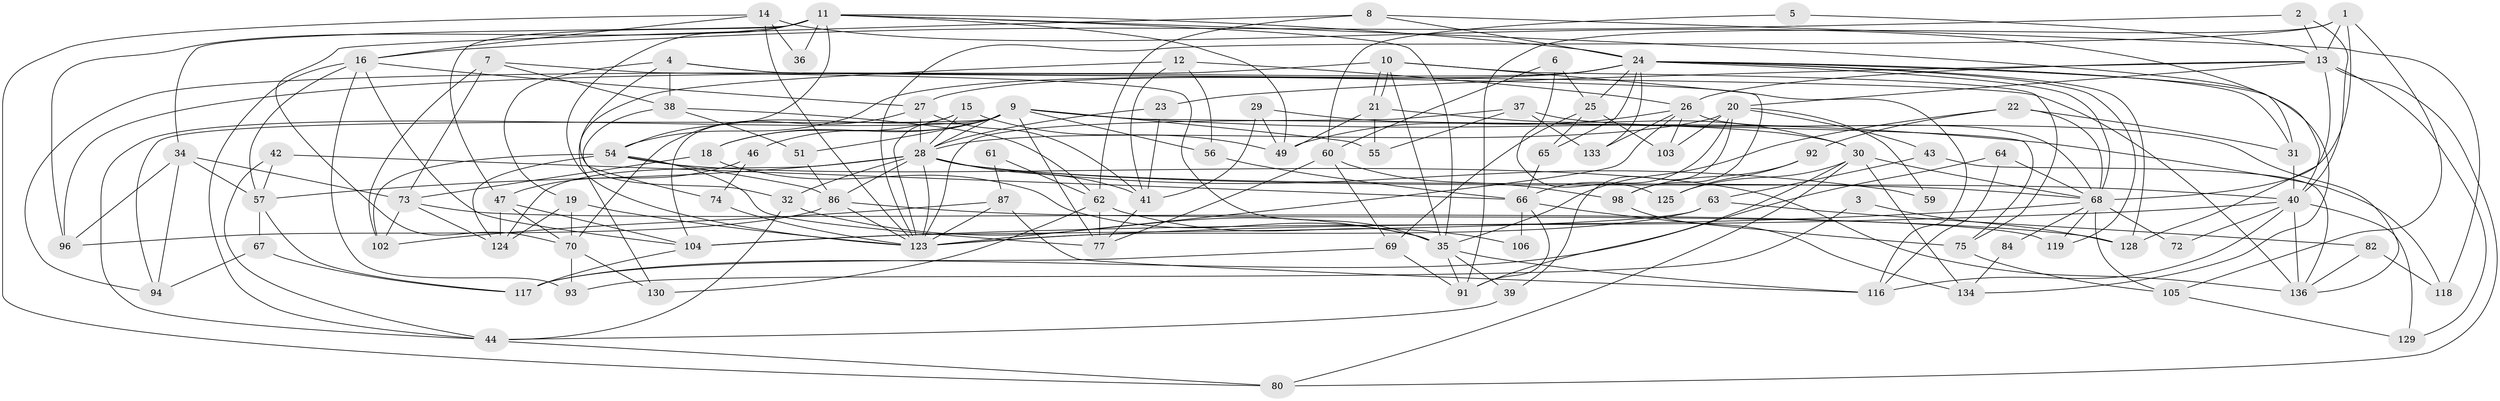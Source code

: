 // original degree distribution, {5: 0.15217391304347827, 3: 0.2898550724637681, 2: 0.12318840579710146, 4: 0.26811594202898553, 6: 0.12318840579710146, 7: 0.036231884057971016, 8: 0.007246376811594203}
// Generated by graph-tools (version 1.1) at 2025/18/03/04/25 18:18:53]
// undirected, 96 vertices, 231 edges
graph export_dot {
graph [start="1"]
  node [color=gray90,style=filled];
  1;
  2 [super="+112"];
  3;
  4;
  5;
  6;
  7;
  8;
  9 [super="+89"];
  10;
  11 [super="+76"];
  12;
  13 [super="+17"];
  14;
  15 [super="+99"];
  16 [super="+137"];
  18;
  19;
  20 [super="+85+48"];
  21;
  22;
  23 [super="+33"];
  24 [super="+71+114"];
  25;
  26 [super="+109"];
  27;
  28 [super="+101+81"];
  29;
  30;
  31;
  32 [super="+58"];
  34 [super="+53"];
  35 [super="+115+45"];
  36;
  37;
  38;
  39;
  40 [super="+52"];
  41;
  42;
  43;
  44 [super="+50"];
  46;
  47 [super="+79"];
  49 [super="+121"];
  51;
  54 [super="+95"];
  55;
  56;
  57 [super="+122"];
  59;
  60;
  61;
  62;
  63 [super="+127"];
  64;
  65 [super="+110"];
  66;
  67;
  68 [super="+100+113"];
  69;
  70;
  72;
  73 [super="+97"];
  74;
  75;
  77 [super="+78"];
  80;
  82;
  84;
  86;
  87;
  91;
  92;
  93 [super="+120"];
  94;
  96;
  98;
  102 [super="+107"];
  103;
  104;
  105;
  106;
  116 [super="+132"];
  117;
  118;
  119;
  123 [super="+126+131"];
  124;
  125;
  128;
  129;
  130;
  133;
  134;
  136;
  1 -- 91;
  1 -- 105;
  1 -- 123;
  1 -- 68;
  1 -- 13;
  2 -- 13;
  2 -- 40;
  2 -- 16;
  3 -- 128;
  3 -- 93;
  4 -- 19;
  4 -- 38;
  4 -- 98;
  4 -- 136;
  4 -- 32;
  5 -- 60;
  5 -- 13;
  6 -- 60;
  6 -- 25;
  6 -- 125;
  7 -- 38;
  7 -- 73;
  7 -- 35;
  7 -- 102;
  8 -- 24;
  8 -- 70;
  8 -- 62;
  8 -- 118;
  9 -- 18;
  9 -- 28;
  9 -- 55;
  9 -- 56;
  9 -- 94;
  9 -- 51;
  9 -- 118;
  9 -- 123;
  9 -- 75;
  9 -- 77;
  9 -- 46;
  9 -- 44;
  10 -- 21;
  10 -- 21;
  10 -- 75;
  10 -- 94;
  10 -- 116;
  10 -- 35;
  11 -- 34;
  11 -- 49;
  11 -- 96;
  11 -- 35;
  11 -- 36;
  11 -- 24;
  11 -- 123;
  11 -- 31;
  11 -- 47;
  11 -- 54;
  12 -- 26;
  12 -- 41;
  12 -- 56;
  12 -- 130;
  13 -- 128;
  13 -- 80;
  13 -- 20;
  13 -- 26;
  13 -- 129;
  13 -- 23;
  14 -- 134;
  14 -- 36;
  14 -- 80;
  14 -- 123;
  14 -- 16;
  15 -- 104;
  15 -- 18;
  15 -- 28;
  15 -- 49;
  16 -- 93 [weight=2];
  16 -- 104;
  16 -- 27;
  16 -- 44;
  16 -- 57;
  18 -- 73;
  18 -- 35;
  19 -- 70;
  19 -- 124;
  19 -- 123;
  20 -- 66;
  20 -- 43;
  20 -- 103;
  20 -- 39;
  20 -- 59;
  20 -- 28;
  21 -- 55;
  21 -- 30;
  21 -- 49;
  22 -- 92;
  22 -- 31;
  22 -- 68;
  22 -- 35;
  23 -- 41;
  23 -- 28;
  24 -- 25;
  24 -- 40;
  24 -- 128;
  24 -- 133;
  24 -- 27;
  24 -- 31 [weight=2];
  24 -- 68;
  24 -- 96;
  24 -- 65;
  24 -- 54;
  24 -- 119;
  25 -- 103;
  25 -- 69;
  25 -- 65;
  26 -- 133;
  26 -- 103;
  26 -- 123;
  26 -- 68;
  26 -- 49;
  27 -- 41;
  27 -- 70;
  27 -- 28;
  28 -- 40;
  28 -- 123;
  28 -- 59;
  28 -- 32;
  28 -- 41;
  28 -- 124;
  28 -- 86;
  28 -- 57;
  28 -- 68;
  29 -- 30;
  29 -- 41;
  29 -- 49;
  30 -- 80;
  30 -- 91;
  30 -- 125;
  30 -- 134;
  30 -- 68;
  31 -- 40;
  32 -- 35 [weight=2];
  32 -- 44;
  34 -- 94;
  34 -- 96;
  34 -- 73;
  34 -- 57;
  35 -- 116;
  35 -- 39;
  35 -- 91;
  37 -- 136;
  37 -- 55;
  37 -- 133;
  37 -- 123;
  38 -- 51;
  38 -- 74;
  38 -- 62;
  39 -- 44;
  40 -- 129;
  40 -- 116;
  40 -- 72;
  40 -- 104;
  40 -- 136;
  41 -- 77;
  42 -- 66;
  42 -- 57;
  42 -- 44;
  43 -- 136;
  43 -- 63;
  44 -- 80;
  46 -- 74;
  46 -- 47;
  47 -- 70;
  47 -- 104;
  47 -- 124;
  51 -- 86;
  54 -- 86;
  54 -- 102;
  54 -- 136;
  54 -- 124;
  54 -- 77;
  56 -- 66;
  57 -- 117;
  57 -- 67;
  60 -- 77;
  60 -- 69;
  60 -- 98;
  61 -- 62;
  61 -- 87;
  62 -- 106;
  62 -- 130;
  62 -- 77;
  63 -- 123;
  63 -- 104;
  63 -- 82;
  64 -- 116;
  64 -- 117;
  64 -- 68;
  65 -- 66;
  66 -- 75;
  66 -- 91;
  66 -- 106;
  67 -- 94;
  67 -- 117;
  68 -- 119;
  68 -- 72;
  68 -- 84;
  68 -- 123;
  68 -- 105;
  69 -- 91;
  69 -- 117;
  70 -- 130;
  70 -- 93;
  73 -- 124;
  73 -- 119;
  73 -- 102;
  74 -- 123;
  75 -- 105;
  82 -- 118;
  82 -- 136;
  84 -- 134;
  86 -- 96;
  86 -- 128;
  86 -- 123;
  87 -- 123;
  87 -- 116;
  87 -- 102;
  92 -- 98;
  92 -- 125;
  98 -- 134;
  104 -- 117;
  105 -- 129;
}
